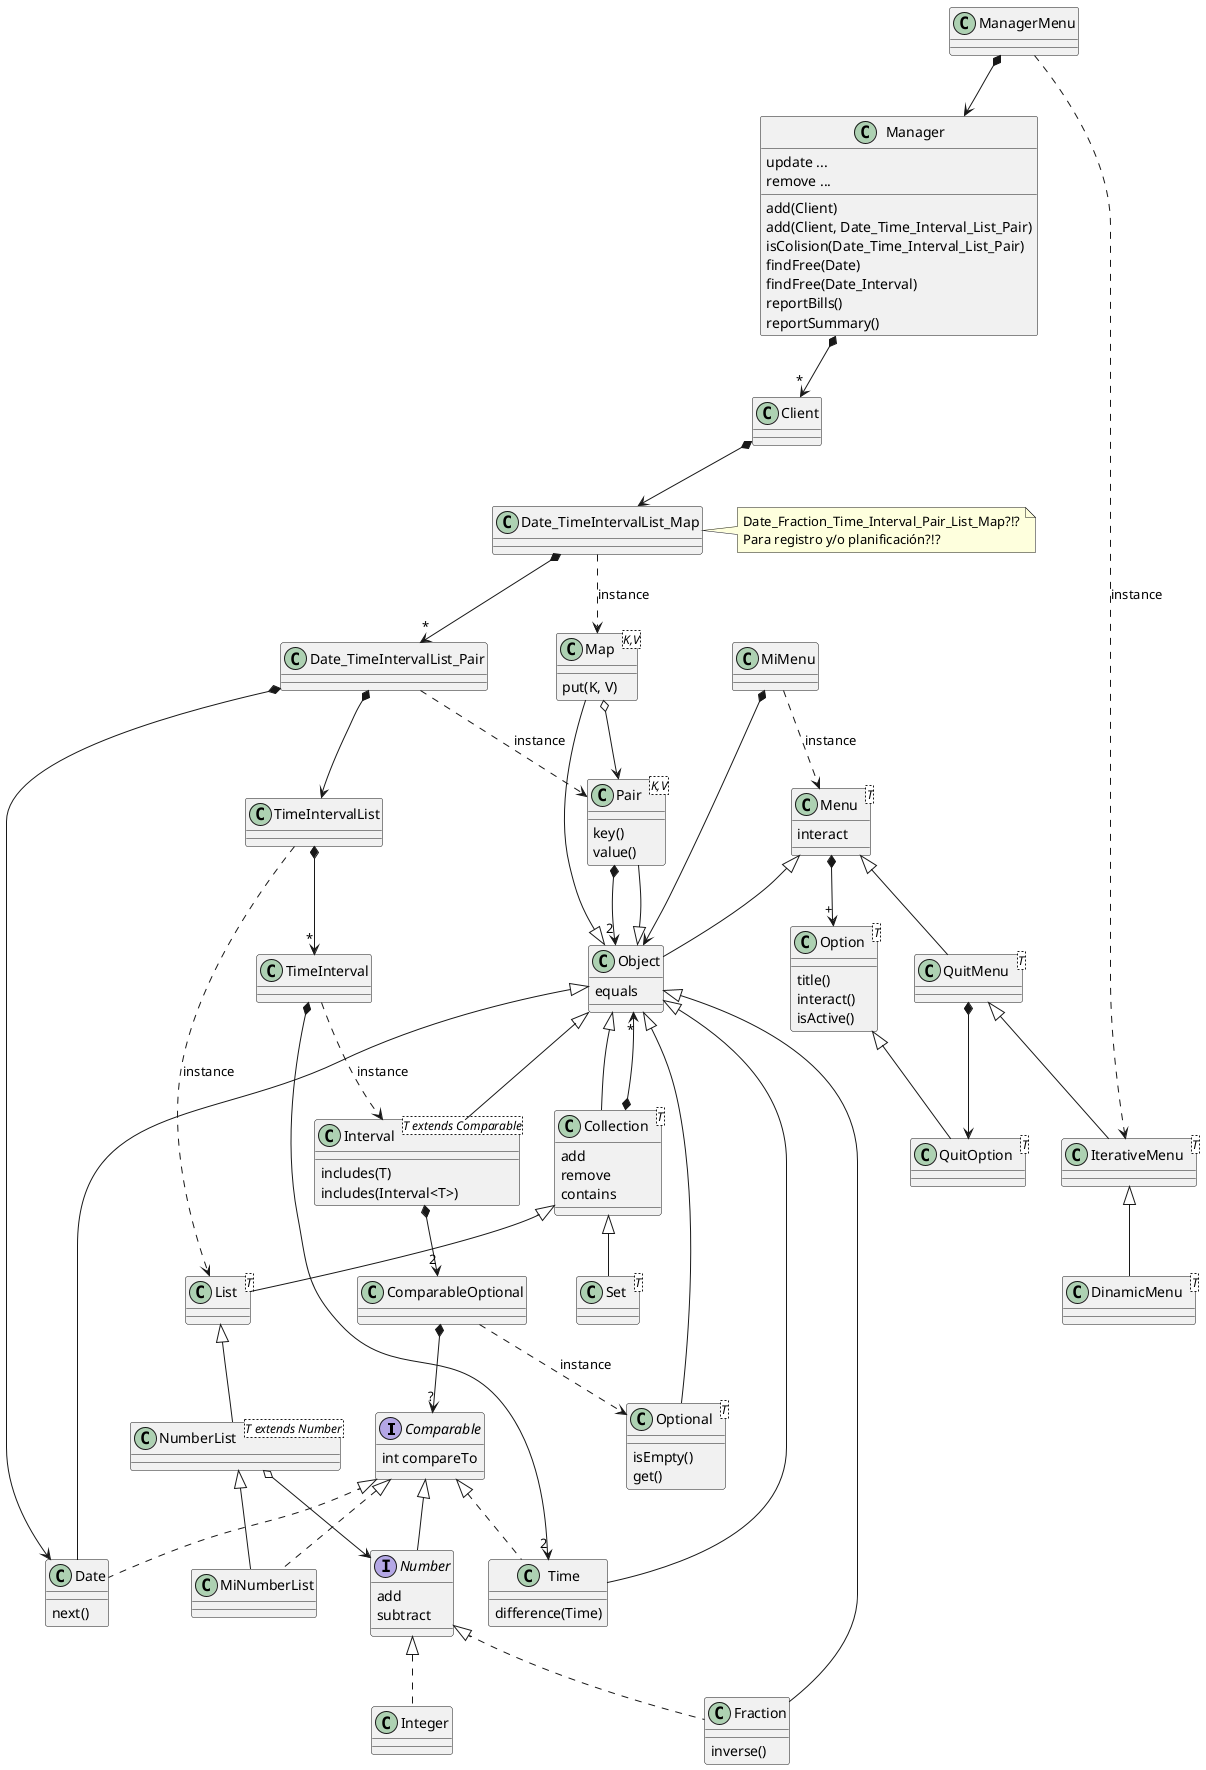 @startuml

interface Comparable {
    int compareTo
}
interface Number extends Comparable {
    add
    subtract
}

class Object {
    equals
}
class Integer implements Number
class Date extends Object implements Comparable{
    next()
}
class Time extends Object implements Comparable{
    difference(Time)
}
class Fraction extends Object implements Number{
    inverse()
}
class Interval<T extends Comparable> extends Object{
    includes(T)
    includes(Interval<T>)
}
class Optional<T> extends Object{
    isEmpty()
    get()
}
class Pair<K,V> extends Object{
    key()
    value()
}
class ComparableOptional

class Collection<T> extends Object {
    add
    remove
    contains
}
class List<T> extends Collection
class NumberList<T extends Number> extends List
class MiNumberList extends NumberList implements Comparable
class Set<T> extends Collection
class Map<K,V> extends Object{
    put(K, V)
}

class Menu<T>{
    interact
}
class QuitMenu<T> extends Menu
class IterativeMenu<T> extends QuitMenu
class DinamicMenu<T> extends IterativeMenu
class Option<T>{
    title()
    interact()
    isActive()
}
class QuitOption<T> extends Option
class MiMenu 

class ManagerMenu{
}
class Manager{
    add(Client)
    add(Client, Date_Time_Interval_List_Pair)
    update ...
    remove ...
    isColision(Date_Time_Interval_List_Pair)
    findFree(Date)
    findFree(Date_Interval)
    reportBills()
    reportSummary()
}
class Client
class Date_TimeIntervalList_Map 
note right
Date_Fraction_Time_Interval_Pair_List_Map?!?
Para registro y/o planificación?!?
end note 
class Date_TimeIntervalList_Pair  
class TimeIntervalList
class TimeInterval

Menu <|-down- Object
Menu *-down-> "+" Option
QuitMenu *-down-> QuitOption
MiMenu .down.> Menu : "instance"
MiMenu *-down-> Object

ManagerMenu .down.> IterativeMenu : "instance"
ManagerMenu *-down-> Manager
Manager *-down-> "*" Client
Client *-down-> Date_TimeIntervalList_Map

Date_TimeIntervalList_Map *-down-> "*" Date_TimeIntervalList_Pair
Date_TimeIntervalList_Pair *-down-> Date
Date_TimeIntervalList_Pair *-down-> TimeIntervalList
TimeIntervalList *-down-> "*" TimeInterval
TimeInterval *-down-> "2" Time

Date_TimeIntervalList_Map .down.> Map : "instance"
Date_TimeIntervalList_Pair .down.> Pair : "instance"
TimeIntervalList .down.> List : "instance"
TimeInterval .down.> Interval : "instance"

Interval *-down-> "2" ComparableOptional
ComparableOptional .down.> Optional : "instance"
ComparableOptional *-down-> "?" Comparable
Pair *-down-> "2" Object
NumberList o-down-> Number
Collection *-down-> "*" Object
Map o-down-> Pair

@enduml